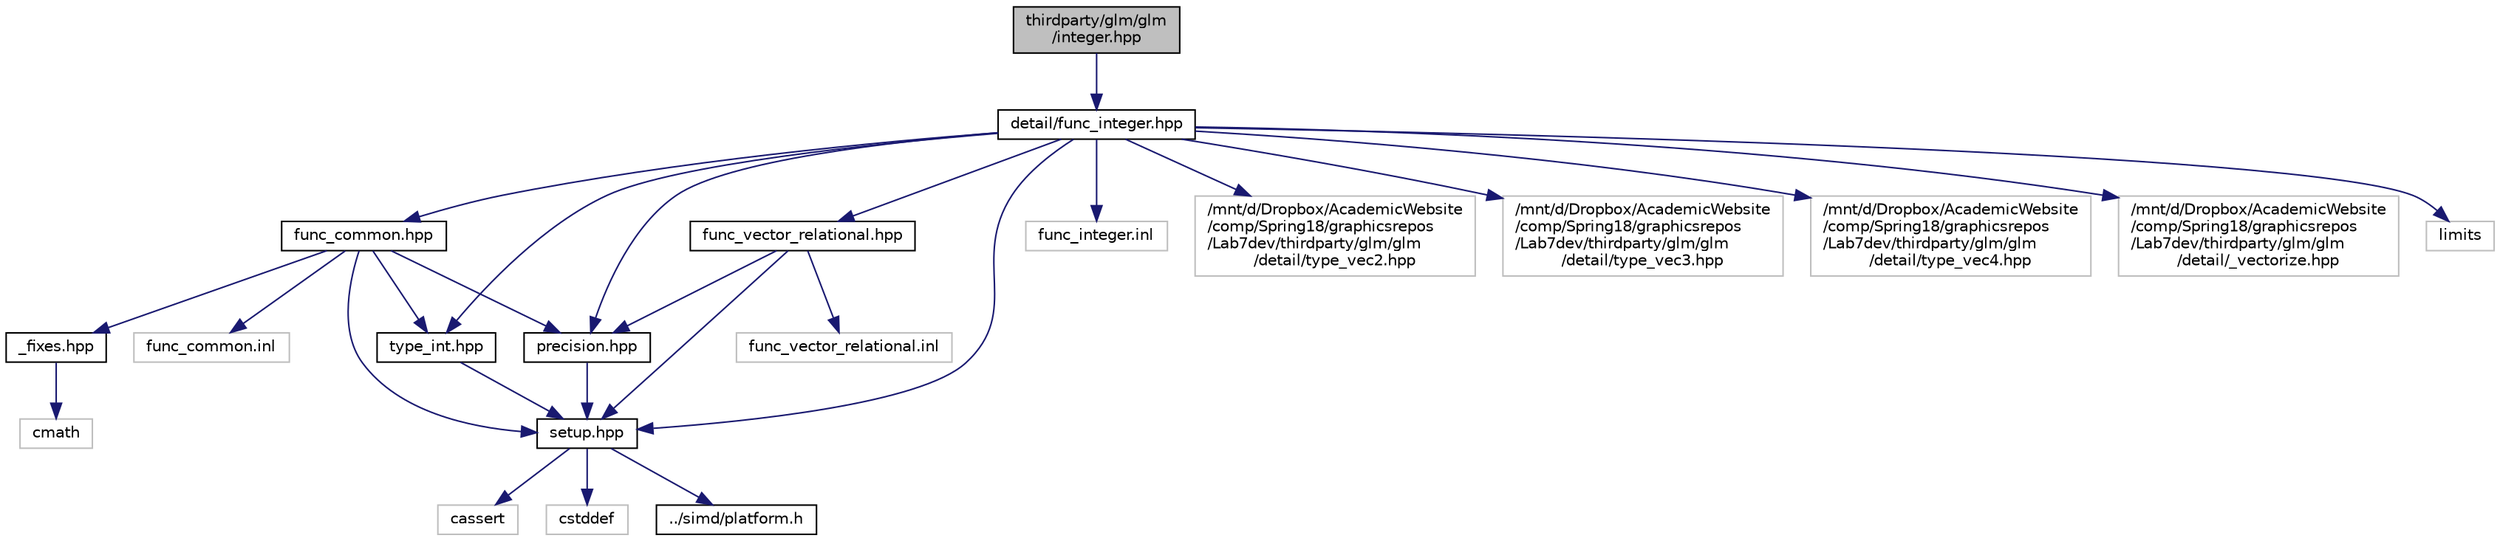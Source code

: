 digraph "thirdparty/glm/glm/integer.hpp"
{
  edge [fontname="Helvetica",fontsize="10",labelfontname="Helvetica",labelfontsize="10"];
  node [fontname="Helvetica",fontsize="10",shape=record];
  Node1 [label="thirdparty/glm/glm\l/integer.hpp",height=0.2,width=0.4,color="black", fillcolor="grey75", style="filled", fontcolor="black"];
  Node1 -> Node2 [color="midnightblue",fontsize="10",style="solid",fontname="Helvetica"];
  Node2 [label="detail/func_integer.hpp",height=0.2,width=0.4,color="black", fillcolor="white", style="filled",URL="$glm_2glm_2detail_2func__integer_8hpp.html"];
  Node2 -> Node3 [color="midnightblue",fontsize="10",style="solid",fontname="Helvetica"];
  Node3 [label="setup.hpp",height=0.2,width=0.4,color="black", fillcolor="white", style="filled",URL="$glm_2glm_2detail_2setup_8hpp.html"];
  Node3 -> Node4 [color="midnightblue",fontsize="10",style="solid",fontname="Helvetica"];
  Node4 [label="cassert",height=0.2,width=0.4,color="grey75", fillcolor="white", style="filled"];
  Node3 -> Node5 [color="midnightblue",fontsize="10",style="solid",fontname="Helvetica"];
  Node5 [label="cstddef",height=0.2,width=0.4,color="grey75", fillcolor="white", style="filled"];
  Node3 -> Node6 [color="midnightblue",fontsize="10",style="solid",fontname="Helvetica"];
  Node6 [label="../simd/platform.h",height=0.2,width=0.4,color="black", fillcolor="white", style="filled",URL="$platform_8h.html",tooltip="simd "];
  Node2 -> Node7 [color="midnightblue",fontsize="10",style="solid",fontname="Helvetica"];
  Node7 [label="precision.hpp",height=0.2,width=0.4,color="black", fillcolor="white", style="filled",URL="$glm_2glm_2detail_2precision_8hpp.html"];
  Node7 -> Node3 [color="midnightblue",fontsize="10",style="solid",fontname="Helvetica"];
  Node2 -> Node8 [color="midnightblue",fontsize="10",style="solid",fontname="Helvetica"];
  Node8 [label="func_common.hpp",height=0.2,width=0.4,color="black", fillcolor="white", style="filled",URL="$glm_2glm_2detail_2func__common_8hpp.html"];
  Node8 -> Node3 [color="midnightblue",fontsize="10",style="solid",fontname="Helvetica"];
  Node8 -> Node7 [color="midnightblue",fontsize="10",style="solid",fontname="Helvetica"];
  Node8 -> Node9 [color="midnightblue",fontsize="10",style="solid",fontname="Helvetica"];
  Node9 [label="type_int.hpp",height=0.2,width=0.4,color="black", fillcolor="white", style="filled",URL="$glm_2glm_2detail_2type__int_8hpp.html"];
  Node9 -> Node3 [color="midnightblue",fontsize="10",style="solid",fontname="Helvetica"];
  Node8 -> Node10 [color="midnightblue",fontsize="10",style="solid",fontname="Helvetica"];
  Node10 [label="_fixes.hpp",height=0.2,width=0.4,color="black", fillcolor="white", style="filled",URL="$glm_2glm_2detail_2__fixes_8hpp.html"];
  Node10 -> Node11 [color="midnightblue",fontsize="10",style="solid",fontname="Helvetica"];
  Node11 [label="cmath",height=0.2,width=0.4,color="grey75", fillcolor="white", style="filled"];
  Node8 -> Node12 [color="midnightblue",fontsize="10",style="solid",fontname="Helvetica"];
  Node12 [label="func_common.inl",height=0.2,width=0.4,color="grey75", fillcolor="white", style="filled"];
  Node2 -> Node13 [color="midnightblue",fontsize="10",style="solid",fontname="Helvetica"];
  Node13 [label="func_vector_relational.hpp",height=0.2,width=0.4,color="black", fillcolor="white", style="filled",URL="$glm_2glm_2detail_2func__vector__relational_8hpp.html"];
  Node13 -> Node7 [color="midnightblue",fontsize="10",style="solid",fontname="Helvetica"];
  Node13 -> Node3 [color="midnightblue",fontsize="10",style="solid",fontname="Helvetica"];
  Node13 -> Node14 [color="midnightblue",fontsize="10",style="solid",fontname="Helvetica"];
  Node14 [label="func_vector_relational.inl",height=0.2,width=0.4,color="grey75", fillcolor="white", style="filled"];
  Node2 -> Node15 [color="midnightblue",fontsize="10",style="solid",fontname="Helvetica"];
  Node15 [label="func_integer.inl",height=0.2,width=0.4,color="grey75", fillcolor="white", style="filled"];
  Node2 -> Node16 [color="midnightblue",fontsize="10",style="solid",fontname="Helvetica"];
  Node16 [label="/mnt/d/Dropbox/AcademicWebsite\l/comp/Spring18/graphicsrepos\l/Lab7dev/thirdparty/glm/glm\l/detail/type_vec2.hpp",height=0.2,width=0.4,color="grey75", fillcolor="white", style="filled"];
  Node2 -> Node17 [color="midnightblue",fontsize="10",style="solid",fontname="Helvetica"];
  Node17 [label="/mnt/d/Dropbox/AcademicWebsite\l/comp/Spring18/graphicsrepos\l/Lab7dev/thirdparty/glm/glm\l/detail/type_vec3.hpp",height=0.2,width=0.4,color="grey75", fillcolor="white", style="filled"];
  Node2 -> Node18 [color="midnightblue",fontsize="10",style="solid",fontname="Helvetica"];
  Node18 [label="/mnt/d/Dropbox/AcademicWebsite\l/comp/Spring18/graphicsrepos\l/Lab7dev/thirdparty/glm/glm\l/detail/type_vec4.hpp",height=0.2,width=0.4,color="grey75", fillcolor="white", style="filled"];
  Node2 -> Node9 [color="midnightblue",fontsize="10",style="solid",fontname="Helvetica"];
  Node2 -> Node19 [color="midnightblue",fontsize="10",style="solid",fontname="Helvetica"];
  Node19 [label="/mnt/d/Dropbox/AcademicWebsite\l/comp/Spring18/graphicsrepos\l/Lab7dev/thirdparty/glm/glm\l/detail/_vectorize.hpp",height=0.2,width=0.4,color="grey75", fillcolor="white", style="filled"];
  Node2 -> Node20 [color="midnightblue",fontsize="10",style="solid",fontname="Helvetica"];
  Node20 [label="limits",height=0.2,width=0.4,color="grey75", fillcolor="white", style="filled"];
}
